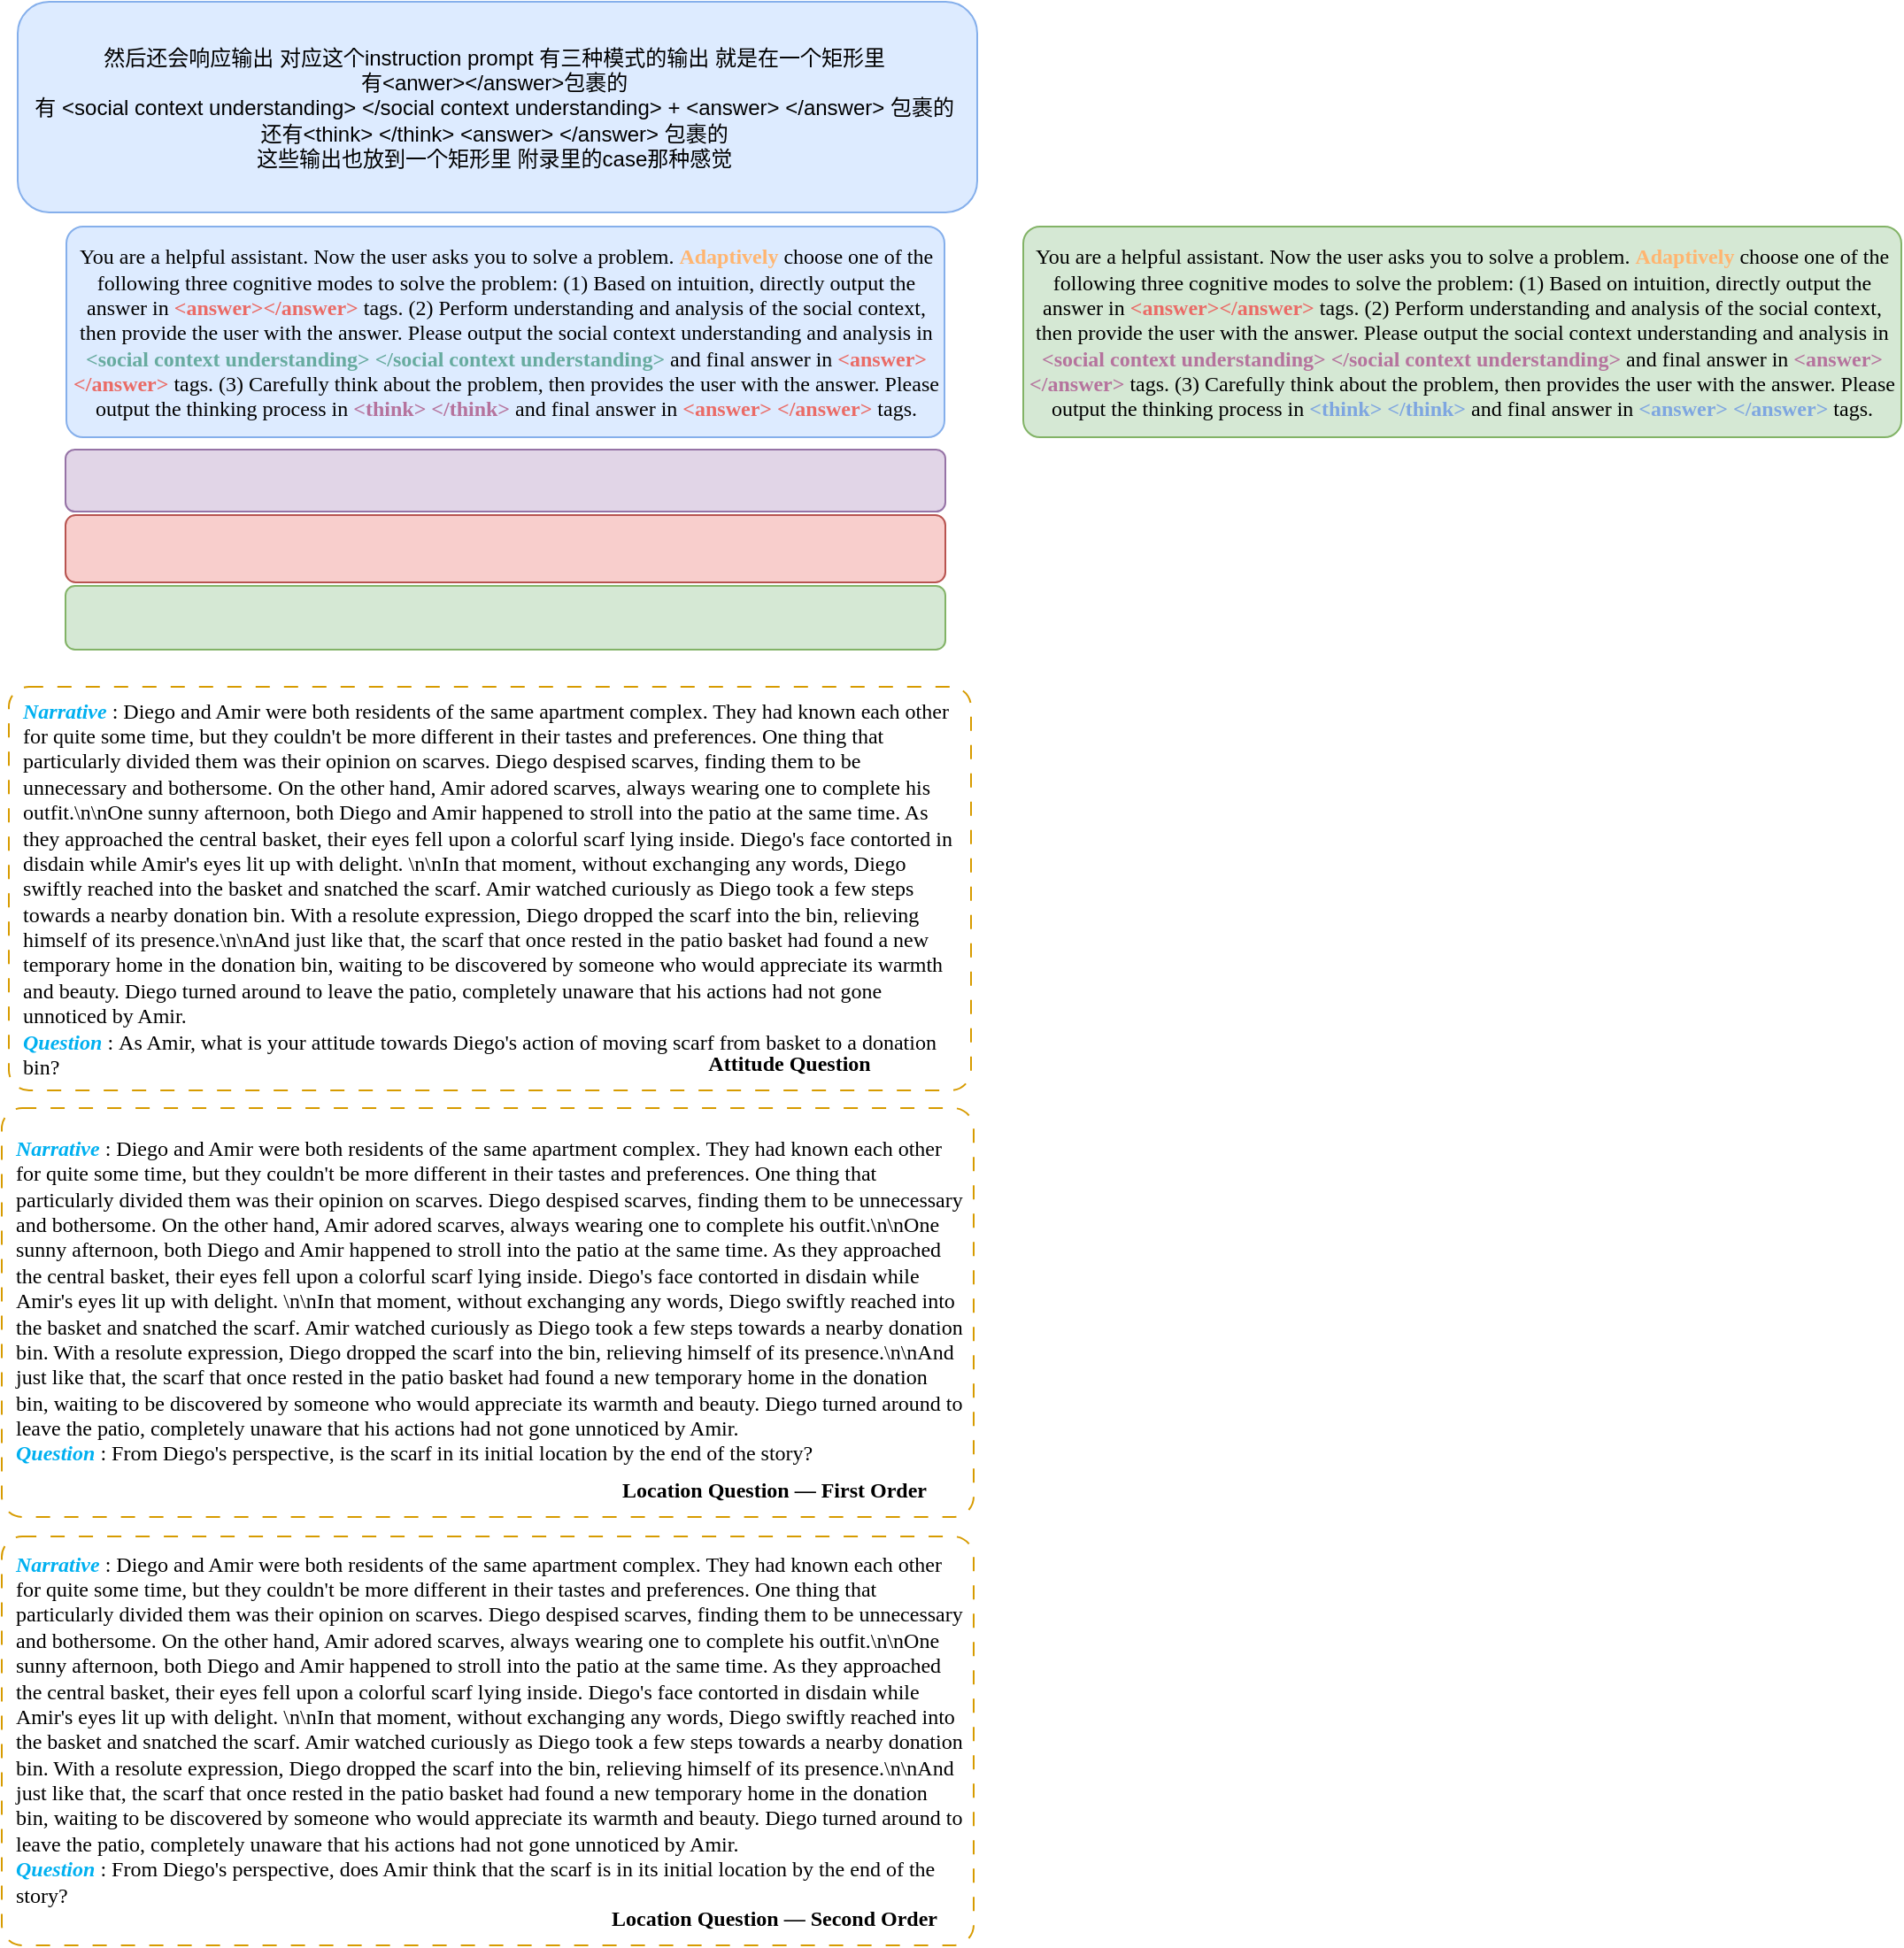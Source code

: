 <mxfile version="27.0.5" pages="3">
  <diagram name="第 1 页" id="Y7QOJx2r_tzYW9NVxo1p">
    <mxGraphModel dx="1808" dy="993" grid="0" gridSize="10" guides="1" tooltips="1" connect="1" arrows="1" fold="1" page="1" pageScale="1" pageWidth="827" pageHeight="1169" math="0" shadow="0">
      <root>
        <mxCell id="0" />
        <mxCell id="1" parent="0" />
        <mxCell id="SlckpqN3JJYEH6s-8-F8-2" value="&lt;span&gt;&lt;font face=&quot;Times New Roman&quot;&gt;You are a helpful assistant. Now the user asks you to solve a problem. &lt;b&gt;&lt;font style=&quot;color: rgb(255, 181, 112);&quot;&gt;Adaptively &lt;/font&gt;&lt;/b&gt;choose one of the following three cognitive modes to solve the problem: (1) Based on intuition, directly output the answer in &lt;b&gt;&lt;font style=&quot;color: rgb(234, 107, 102);&quot;&gt;&amp;lt;answer&amp;gt;&amp;lt;/answer&amp;gt;&lt;/font&gt;&lt;/b&gt; tags. (2) Perform understanding and analysis of the social context, then provide the user with the answer. Please output the social context understanding and analysis in &lt;b&gt;&lt;font style=&quot;color: rgb(103, 171, 159);&quot;&gt;&amp;lt;social context understanding&amp;gt; &amp;lt;/social context understanding&amp;gt;&lt;/font&gt;&lt;/b&gt; and final answer in &lt;b&gt;&lt;font style=&quot;color: rgb(234, 107, 102);&quot;&gt;&amp;lt;answer&amp;gt; &amp;lt;/answer&amp;gt;&lt;/font&gt;&lt;/b&gt; tags. (3) Carefully think about the problem, then provides the user with the answer. Please output the thinking process in &lt;b&gt;&lt;font style=&quot;color: rgb(181, 115, 157);&quot;&gt;&amp;lt;think&amp;gt; &amp;lt;/think&amp;gt;&lt;/font&gt;&lt;/b&gt; and final answer in &lt;b&gt;&lt;font style=&quot;color: rgb(234, 107, 102);&quot;&gt;&amp;lt;answer&amp;gt; &amp;lt;/answer&amp;gt;&lt;/font&gt;&lt;/b&gt; tags.&lt;/font&gt;&lt;/span&gt;" style="rounded=1;whiteSpace=wrap;html=1;align=center;fillColor=#DDEBFF;strokeColor=#85AFEB;arcSize=8;" parent="1" vertex="1">
          <mxGeometry x="59.5" y="146" width="496" height="119" as="geometry" />
        </mxCell>
        <mxCell id="SlckpqN3JJYEH6s-8-F8-3" value="然后还会响应输出 对应这个instruction prompt 有三种模式的输出 就是在一个矩形里&amp;nbsp;&lt;div&gt;有&amp;lt;anwer&amp;gt;&amp;lt;/answer&amp;gt;包裹的&amp;nbsp;&lt;/div&gt;&lt;div&gt;有 &amp;lt;social context understanding&amp;gt; &amp;lt;/social context understanding&amp;gt; + &amp;lt;answer&amp;gt; &amp;lt;/answer&amp;gt; 包裹的&amp;nbsp;&lt;/div&gt;&lt;div&gt;还有&amp;lt;think&amp;gt; &amp;lt;/think&amp;gt;  &amp;lt;answer&amp;gt; &amp;lt;/answer&amp;gt; 包裹的&amp;nbsp;&lt;/div&gt;&lt;div&gt;这些输出也放到一个矩形里 附录里的case那种感觉&amp;nbsp;&lt;/div&gt;" style="rounded=1;whiteSpace=wrap;html=1;align=center;fillColor=#DDEBFF;strokeColor=#85AFEB;" parent="1" vertex="1">
          <mxGeometry x="32" y="19" width="542" height="119" as="geometry" />
        </mxCell>
        <mxCell id="SlckpqN3JJYEH6s-8-F8-4" value="" style="rounded=1;whiteSpace=wrap;html=1;fillColor=#f8cecc;strokeColor=#b85450;" parent="1" vertex="1">
          <mxGeometry x="59" y="309" width="497" height="38" as="geometry" />
        </mxCell>
        <mxCell id="SlckpqN3JJYEH6s-8-F8-5" value="" style="rounded=1;whiteSpace=wrap;html=1;fillColor=#d5e8d4;strokeColor=#82b366;" parent="1" vertex="1">
          <mxGeometry x="59" y="349" width="497" height="36" as="geometry" />
        </mxCell>
        <mxCell id="SlckpqN3JJYEH6s-8-F8-6" value="" style="rounded=1;whiteSpace=wrap;html=1;fillColor=#e1d5e7;strokeColor=#9673a6;" parent="1" vertex="1">
          <mxGeometry x="59" y="272" width="497" height="35" as="geometry" />
        </mxCell>
        <mxCell id="SlckpqN3JJYEH6s-8-F8-7" value="&lt;span&gt;&lt;font face=&quot;Times New Roman&quot;&gt;You are a helpful assistant. Now the user asks you to solve a problem. &lt;b&gt;&lt;font style=&quot;color: rgb(255, 181, 112);&quot;&gt;Adaptively &lt;/font&gt;&lt;/b&gt;choose one of the following three cognitive modes to solve the problem: (1) Based on intuition, directly output the answer in &lt;b&gt;&lt;font style=&quot;color: rgb(234, 107, 102);&quot;&gt;&amp;lt;answer&amp;gt;&amp;lt;/answer&amp;gt;&lt;/font&gt;&lt;/b&gt; tags. (2) Perform understanding and analysis of the social context, then provide the user with the answer. Please output the social context understanding and analysis in &lt;font&gt;&lt;b style=&quot;&quot;&gt;&lt;font style=&quot;color: rgb(181, 115, 157);&quot;&gt;&amp;lt;social context understanding&amp;gt; &amp;lt;/social context understanding&amp;gt;&lt;/font&gt;&lt;/b&gt; &lt;/font&gt;and final answer in &lt;font style=&quot;color: rgb(181, 115, 157);&quot;&gt;&lt;b style=&quot;&quot;&gt;&lt;font&gt;&amp;lt;answer&amp;gt; &amp;lt;/answer&amp;gt;&lt;/font&gt;&lt;/b&gt; &lt;/font&gt;tags. (3) Carefully think about the problem, then provides the user with the answer. Please output the thinking process in &lt;b&gt;&lt;font style=&quot;color: rgb(126, 166, 224);&quot;&gt;&amp;lt;think&amp;gt; &amp;lt;/think&amp;gt;&lt;/font&gt;&lt;/b&gt; and final answer in &lt;font&gt;&lt;b style=&quot;&quot;&gt;&lt;font style=&quot;color: rgb(126, 166, 224);&quot;&gt;&amp;lt;answer&amp;gt; &amp;lt;/answer&amp;gt;&lt;/font&gt;&lt;/b&gt; &lt;/font&gt;tags.&lt;/font&gt;&lt;/span&gt;" style="rounded=1;whiteSpace=wrap;html=1;align=center;fillColor=#d5e8d4;strokeColor=#82b366;arcSize=8;" parent="1" vertex="1">
          <mxGeometry x="600" y="146" width="496" height="119" as="geometry" />
        </mxCell>
        <mxCell id="Q2Zf6GwyDy19mk7-73BU-2" value="&lt;div&gt;&lt;div&gt;&lt;span style=&quot;background-color: transparent;&quot;&gt;&lt;font face=&quot;Calibri&quot; color=&quot;#00b0f0&quot;&gt;&lt;b&gt;&lt;i&gt;Narrative&lt;/i&gt;&lt;/b&gt;&lt;/font&gt;&lt;/span&gt;&lt;span style=&quot;background-color: transparent; color: rgb(0, 176, 240); font-family: Calibri; font-style: italic; font-weight: 700;&quot;&gt;&amp;nbsp;&lt;/span&gt;&lt;span style=&quot;color: light-dark(rgb(0, 0, 0), rgb(255, 255, 255)); background-color: light-dark(#ffffff, var(--ge-dark-color, #121212)); font-family: Calibri;&quot;&gt;: Diego and Amir were both residents of the same apartment complex. They had known each other for quite some time, but they couldn&#39;t be more different in their tastes and preferences. One thing that particularly divided them was their opinion on scarves. Diego despised scarves, finding them to be unnecessary and bothersome. On the other hand, Amir adored scarves, always wearing one to complete his outfit.\n\nOne sunny afternoon, both Diego and Amir happened to stroll into the patio at the same time. As they approached the central basket, their eyes fell upon a colorful scarf lying inside. Diego&#39;s face contorted in disdain while Amir&#39;s eyes lit up with delight. \n\nIn that moment, without exchanging any words, Diego swiftly reached into the basket and snatched the scarf. Amir watched curiously as Diego took a few steps towards a nearby donation bin. With a resolute expression, Diego dropped the scarf into the bin, relieving himself of its presence.\n\nAnd just like that, the scarf that once rested in the patio basket had found a new temporary home in the donation bin, waiting to be discovered by someone who would appreciate its warmth and beauty. Diego turned around to leave the patio, completely unaware that his actions had not gone unnoticed by Amir.&lt;/span&gt;&lt;/div&gt;&lt;div&gt;&lt;span style=&quot;background-color: transparent;&quot;&gt;&lt;font face=&quot;Calibri&quot; color=&quot;#00b0f0&quot;&gt;&lt;b&gt;&lt;i&gt;Question&lt;/i&gt;&lt;/b&gt;&lt;/font&gt;&lt;/span&gt;&lt;span style=&quot;background-color: transparent; color: rgb(0, 176, 240); font-family: Calibri; font-style: italic; font-weight: 700;&quot;&gt;&amp;nbsp;&lt;/span&gt;&lt;span style=&quot;color: light-dark(rgb(0, 0, 0), rgb(255, 255, 255)); background-color: rgb(255, 255, 255); font-family: Calibri;&quot;&gt;:&amp;nbsp;&lt;/span&gt;&lt;span style=&quot;color: light-dark(rgb(0, 0, 0), rgb(255, 255, 255)); background-color: light-dark(#ffffff, var(--ge-dark-color, #121212)); font-family: Calibri;&quot;&gt;As Amir, what is your attitude towards Diego&#39;s action of moving scarf from basket to a donation bin?&lt;/span&gt;&lt;/div&gt;&lt;/div&gt;" style="rounded=1;whiteSpace=wrap;html=1;fillColor=#FFFFFF;strokeColor=#d79b00;dashed=1;dashPattern=8 8;align=left;spacing=8;spacingRight=0;arcSize=5;" vertex="1" parent="1">
          <mxGeometry x="27" y="406" width="543.5" height="228" as="geometry" />
        </mxCell>
        <mxCell id="Q2Zf6GwyDy19mk7-73BU-4" value="&lt;div&gt;&lt;div&gt;&lt;span style=&quot;background-color: transparent;&quot;&gt;&lt;font face=&quot;Calibri&quot; color=&quot;#00b0f0&quot;&gt;&lt;b&gt;&lt;i&gt;Narrative&lt;/i&gt;&lt;/b&gt;&lt;/font&gt;&lt;/span&gt;&lt;span style=&quot;background-color: transparent; font-family: Calibri; font-style: italic; font-weight: 700;&quot;&gt;&lt;font&gt;&amp;nbsp;&lt;/font&gt;&lt;/span&gt;&lt;span style=&quot;background-color: light-dark(#ffffff, var(--ge-dark-color, #121212));&quot;&gt;&lt;font face=&quot;Calibri&quot;&gt;: &lt;/font&gt;&lt;font face=&quot;Calibri&quot;&gt;Diego and Amir were both residents of the same apartment complex. They had known each other for quite some time, but they couldn&#39;t be more different in their tastes and preferences. One thing that particularly divided them was their opinion on scarves. Diego despised scarves, finding them to be unnecessary and bothersome. On the other hand, Amir adored scarves, always wearing one to complete his outfit.\n\nOne sunny afternoon, both Diego and Amir happened to stroll into the patio at the same time. As they approached the central basket, their eyes fell upon a colorful scarf lying inside. Diego&#39;s face contorted in disdain while Amir&#39;s eyes lit up with delight. \n\nIn that moment, without exchanging any words, Diego swiftly reached into the basket and snatched the scarf. Amir watched curiously as Diego took a few steps towards a nearby donation bin. With a resolute expression, Diego dropped the scarf into the bin, relieving himself of its presence.\n\nAnd just like that, the scarf that once rested in the patio basket had found a new temporary home in the donation bin, waiting to be discovered by someone who would appreciate its warmth and beauty. Diego turned around to leave the patio, completely unaware that his actions had not gone unnoticed by Amir.&lt;/font&gt;&lt;/span&gt;&lt;/div&gt;&lt;div&gt;&lt;span style=&quot;background-color: transparent;&quot;&gt;&lt;font face=&quot;Calibri&quot; color=&quot;#00b0f0&quot;&gt;&lt;b&gt;&lt;i&gt;Question&lt;/i&gt;&lt;/b&gt;&lt;/font&gt;&lt;/span&gt;&lt;span style=&quot;background-color: transparent; color: rgb(0, 176, 240); font-family: Calibri; font-style: italic; font-weight: 700;&quot;&gt;&amp;nbsp;&lt;/span&gt;&lt;span style=&quot;color: light-dark(rgb(0, 0, 0), rgb(255, 255, 255)); background-color: rgb(255, 255, 255); font-family: Calibri;&quot;&gt;:&amp;nbsp;&lt;/span&gt;&lt;span style=&quot;background-color: transparent;&quot;&gt;&lt;font face=&quot;Calibri&quot;&gt;From Diego&#39;s perspective, is the scarf in its initial location by the end of the story?&lt;/font&gt;&lt;/span&gt;&lt;/div&gt;&lt;div&gt;&lt;font face=&quot;Calibri&quot;&gt;&amp;nbsp; &amp;nbsp;&amp;nbsp;&lt;/font&gt;&lt;/div&gt;&lt;/div&gt;" style="rounded=1;whiteSpace=wrap;html=1;fillColor=#FFFFFF;strokeColor=#d79b00;dashed=1;dashPattern=8 8;align=left;spacing=8;spacingRight=0;arcSize=5;" vertex="1" parent="1">
          <mxGeometry x="23" y="644" width="549" height="231" as="geometry" />
        </mxCell>
        <mxCell id="Q2Zf6GwyDy19mk7-73BU-5" value="&lt;div class=&quot;lake-content&quot;&gt;&lt;strong&gt;&lt;font face=&quot;Times New Roman&quot;&gt;Location Question — First Order&lt;/font&gt;&lt;/strong&gt;&lt;/div&gt;" style="text;html=1;align=center;verticalAlign=middle;whiteSpace=wrap;rounded=0;" vertex="1" parent="1">
          <mxGeometry x="352" y="845" width="215" height="30" as="geometry" />
        </mxCell>
        <mxCell id="Q2Zf6GwyDy19mk7-73BU-6" value="&lt;div&gt;&lt;div&gt;&lt;span style=&quot;background-color: transparent;&quot;&gt;&lt;font face=&quot;Calibri&quot; color=&quot;#00b0f0&quot;&gt;&lt;b&gt;&lt;i&gt;Narrative&lt;/i&gt;&lt;/b&gt;&lt;/font&gt;&lt;/span&gt;&lt;span style=&quot;background-color: transparent; font-family: Calibri; font-style: italic; font-weight: 700;&quot;&gt;&lt;font&gt;&amp;nbsp;&lt;/font&gt;&lt;/span&gt;&lt;span style=&quot;background-color: light-dark(#ffffff, var(--ge-dark-color, #121212));&quot;&gt;&lt;font face=&quot;Calibri&quot;&gt;:&amp;nbsp;&lt;/font&gt;&lt;/span&gt;&lt;span style=&quot;background-color: transparent;&quot;&gt;&lt;font face=&quot;Calibri&quot;&gt;Diego and Amir were both residents of the same apartment complex. They had known each other for quite some time, but they couldn&#39;t be more different in their tastes and preferences. One thing that particularly divided them was their opinion on scarves. Diego despised scarves, finding them to be unnecessary and bothersome. On the other hand, Amir adored scarves, always wearing one to complete his outfit.\n\nOne sunny afternoon, both Diego and Amir happened to stroll into the patio at the same time. As they approached the central basket, their eyes fell upon a colorful scarf lying inside. Diego&#39;s face contorted in disdain while Amir&#39;s eyes lit up with delight. \n\nIn that moment, without exchanging any words, Diego swiftly reached into the basket and snatched the scarf. Amir watched curiously as Diego took a few steps towards a nearby donation bin. With a resolute expression, Diego dropped the scarf into the bin, relieving himself of its presence.\n\nAnd just like that, the scarf that once rested in the patio basket had found a new temporary home in the donation bin, waiting to be discovered by someone who would appreciate its warmth and beauty. Diego turned around to leave the patio, completely unaware that his actions had not gone unnoticed by Amir.&lt;/font&gt;&lt;/span&gt;&lt;/div&gt;&lt;div&gt;&lt;span style=&quot;background-color: transparent;&quot;&gt;&lt;font face=&quot;Calibri&quot; color=&quot;#00b0f0&quot;&gt;&lt;b&gt;&lt;i&gt;Question&lt;/i&gt;&lt;/b&gt;&lt;/font&gt;&lt;/span&gt;&lt;span style=&quot;background-color: transparent; color: rgb(0, 176, 240); font-family: Calibri; font-style: italic; font-weight: 700;&quot;&gt;&amp;nbsp;&lt;/span&gt;&lt;span style=&quot;color: light-dark(rgb(0, 0, 0), rgb(255, 255, 255)); background-color: rgb(255, 255, 255); font-family: Calibri;&quot;&gt;:&amp;nbsp;&lt;/span&gt;&lt;span style=&quot;background-color: transparent;&quot;&gt;&lt;font face=&quot;Calibri&quot;&gt;From Diego&#39;s perspective, does Amir think that the scarf is in its initial location by the end of the story?&lt;/font&gt;&lt;/span&gt;&lt;/div&gt;&lt;div&gt;&lt;font face=&quot;Calibri&quot;&gt;&amp;nbsp; &amp;nbsp;&amp;nbsp;&lt;/font&gt;&lt;/div&gt;&lt;/div&gt;" style="rounded=1;whiteSpace=wrap;html=1;fillColor=#FFFFFF;strokeColor=#d79b00;dashed=1;dashPattern=8 8;align=left;spacing=8;spacingRight=0;arcSize=5;" vertex="1" parent="1">
          <mxGeometry x="23" y="886" width="549" height="231" as="geometry" />
        </mxCell>
        <mxCell id="Q2Zf6GwyDy19mk7-73BU-7" value="&lt;div class=&quot;lake-content&quot;&gt;&lt;font style=&quot;&quot; face=&quot;Times New Roman&quot;&gt;&lt;b&gt;Location Question — Second Order&lt;/b&gt;&lt;/font&gt;&lt;/div&gt;" style="text;html=1;align=center;verticalAlign=middle;whiteSpace=wrap;rounded=0;" vertex="1" parent="1">
          <mxGeometry x="352" y="1087" width="215" height="30" as="geometry" />
        </mxCell>
        <mxCell id="Q2Zf6GwyDy19mk7-73BU-8" value="&lt;div class=&quot;lake-content&quot;&gt;&lt;font face=&quot;Times New Roman&quot;&gt;&lt;b&gt;&amp;nbsp;Attitude Question&lt;/b&gt;&lt;/font&gt;&lt;/div&gt;" style="text;html=1;align=center;verticalAlign=middle;whiteSpace=wrap;rounded=0;" vertex="1" parent="1">
          <mxGeometry x="359" y="604" width="215" height="30" as="geometry" />
        </mxCell>
      </root>
    </mxGraphModel>
  </diagram>
  <diagram id="H27i1rHIdXkm2__s5xZc" name="第 2 页">
    <mxGraphModel dx="-44" dy="430" grid="1" gridSize="10" guides="1" tooltips="1" connect="1" arrows="1" fold="1" page="1" pageScale="1" pageWidth="827" pageHeight="1169" math="0" shadow="0">
      <root>
        <mxCell id="0" />
        <mxCell id="1" parent="0" />
        <mxCell id="NQWpfcd2XbhQKW1PxDDv-1" value="&lt;div&gt;&lt;div&gt;&lt;span style=&quot;background-color: transparent;&quot;&gt;&lt;font face=&quot;Calibri&quot; color=&quot;#00b0f0&quot;&gt;&lt;b&gt;&lt;i&gt;Narrative&lt;/i&gt;&lt;/b&gt;&lt;/font&gt;&lt;/span&gt;&lt;span style=&quot;background-color: transparent; color: rgb(0, 176, 240); font-family: Calibri; font-style: italic; font-weight: 700;&quot;&gt;&amp;nbsp;&lt;/span&gt;&lt;span style=&quot;color: light-dark(rgb(0, 0, 0), rgb(255, 255, 255)); background-color: light-dark(#ffffff, var(--ge-dark-color, #121212)); font-family: Calibri;&quot;&gt;:&amp;nbsp;&lt;/span&gt;&lt;span style=&quot;background-color: transparent;&quot;&gt;&lt;font face=&quot;Calibri&quot;&gt;The bag of potato chips has moldy chips in it. Mary picks up the bag in the supermarket and walks to the cashier.&lt;/font&gt;&lt;/span&gt;&lt;/div&gt;&lt;div&gt;&lt;span style=&quot;background-color: transparent;&quot;&gt;&lt;font face=&quot;Calibri&quot; color=&quot;#00b0f0&quot;&gt;&lt;b&gt;&lt;i&gt;Question&lt;/i&gt;&lt;/b&gt;&lt;/font&gt;&lt;/span&gt;&lt;span style=&quot;background-color: transparent; color: rgb(0, 176, 240); font-family: Calibri; font-style: italic; font-weight: 700;&quot;&gt;&amp;nbsp;&lt;/span&gt;&lt;span style=&quot;color: light-dark(rgb(0, 0, 0), rgb(255, 255, 255)); background-color: rgb(255, 255, 255); font-family: Calibri;&quot;&gt;:&amp;nbsp;&lt;/span&gt;&lt;span style=&quot;background-color: transparent;&quot;&gt;&lt;font face=&quot;Calibri&quot;&gt;Is Mary likely to be aware that \&quot;The bag of potato chips has moldy chips in it.\&quot;?&lt;/font&gt;&lt;/span&gt;&lt;/div&gt;&lt;div&gt;&lt;span style=&quot;background-color: rgb(255, 255, 255);&quot;&gt;&lt;span style=&quot;background-color: transparent;&quot;&gt;&lt;font face=&quot;Calibri&quot; color=&quot;#00b0f0&quot;&gt;&lt;b&gt;&lt;i&gt;Choices&lt;/i&gt;&lt;/b&gt;&lt;/font&gt;&lt;/span&gt;&lt;/span&gt;&lt;span style=&quot;background-color: transparent; color: rgb(0, 176, 240); font-family: Calibri; font-style: italic; font-weight: 700;&quot;&gt;&amp;nbsp;&lt;/span&gt;&lt;span style=&quot;color: light-dark(rgb(0, 0, 0), rgb(255, 255, 255)); background-color: rgb(255, 255, 255); font-family: Calibri;&quot;&gt;:&amp;nbsp; (&lt;/span&gt;&lt;span style=&quot;background-color: transparent;&quot;&gt;&lt;font face=&quot;Calibri&quot;&gt;A) Yes.&amp;nbsp; (B) No&lt;/font&gt;&lt;/span&gt;&lt;/div&gt;&lt;/div&gt;" style="rounded=1;whiteSpace=wrap;html=1;fillColor=#FFFFFF;strokeColor=#d79b00;dashed=1;dashPattern=8 8;align=left;spacing=8;spacingRight=0;arcSize=5;" vertex="1" parent="1">
          <mxGeometry x="920" y="100" width="500" height="70" as="geometry" />
        </mxCell>
        <mxCell id="3YbiNXWIQFKldRJB8Zyk-1" value="&lt;div class=&quot;lake-content&quot;&gt;&lt;font face=&quot;Times New Roman&quot;&gt;&lt;b&gt;Mental State&lt;/b&gt;&lt;/font&gt;&lt;/div&gt;" style="text;html=1;align=center;verticalAlign=middle;whiteSpace=wrap;rounded=0;" vertex="1" parent="1">
          <mxGeometry x="1333" y="150" width="80" height="18" as="geometry" />
        </mxCell>
        <mxCell id="dGljtfKkplujHIXgpoul-1" value="&lt;div&gt;&lt;div&gt;&lt;span style=&quot;background-color: transparent;&quot;&gt;&lt;font face=&quot;Calibri&quot; color=&quot;#00b0f0&quot;&gt;&lt;b&gt;&lt;i&gt;Narrative&lt;/i&gt;&lt;/b&gt;&lt;/font&gt;&lt;/span&gt;&lt;span style=&quot;background-color: transparent; color: rgb(0, 176, 240); font-family: Calibri; font-style: italic; font-weight: 700;&quot;&gt;&amp;nbsp;&lt;/span&gt;&lt;span style=&quot;color: light-dark(rgb(0, 0, 0), rgb(255, 255, 255)); background-color: light-dark(#ffffff, var(--ge-dark-color, #121212)); font-family: Calibri;&quot;&gt;:&amp;nbsp;&lt;/span&gt;&lt;span style=&quot;background-color: transparent;&quot;&gt;&lt;font face=&quot;Calibri&quot;&gt;The bag of potato chips has moldy chips in it. Mary picks up the bag in the supermarket and walks to the cashier.&lt;/font&gt;&lt;/span&gt;&lt;/div&gt;&lt;div&gt;&lt;span style=&quot;background-color: transparent;&quot;&gt;&lt;font face=&quot;Calibri&quot; color=&quot;#00b0f0&quot;&gt;&lt;b&gt;&lt;i&gt;Question&lt;/i&gt;&lt;/b&gt;&lt;/font&gt;&lt;/span&gt;&lt;span style=&quot;background-color: transparent; color: rgb(0, 176, 240); font-family: Calibri; font-style: italic; font-weight: 700;&quot;&gt;&amp;nbsp;&lt;/span&gt;&lt;span style=&quot;color: light-dark(rgb(0, 0, 0), rgb(255, 255, 255)); background-color: rgb(255, 255, 255); font-family: Calibri;&quot;&gt;:&amp;nbsp;&lt;/span&gt;&lt;span style=&quot;background-color: transparent;&quot;&gt;&lt;font face=&quot;Calibri&quot;&gt;What will Mary likely do next?&lt;/font&gt;&lt;/span&gt;&lt;/div&gt;&lt;div&gt;&lt;span style=&quot;background-color: rgb(255, 255, 255);&quot;&gt;&lt;span style=&quot;background-color: transparent;&quot;&gt;&lt;font face=&quot;Calibri&quot; color=&quot;#00b0f0&quot;&gt;&lt;b&gt;&lt;i&gt;Choices&lt;/i&gt;&lt;/b&gt;&lt;/font&gt;&lt;/span&gt;&lt;/span&gt;&lt;span style=&quot;background-color: transparent; color: rgb(0, 176, 240); font-family: Calibri; font-style: italic; font-weight: 700;&quot;&gt;&amp;nbsp;&lt;/span&gt;&lt;span style=&quot;color: light-dark(rgb(0, 0, 0), rgb(255, 255, 255)); background-color: rgb(255, 255, 255); font-family: Calibri;&quot;&gt;:&amp;nbsp; (&lt;/span&gt;&lt;span style=&quot;background-color: transparent;&quot;&gt;&lt;font face=&quot;Calibri&quot;&gt;A) pay for the chips.&amp;nbsp; (B)&amp;nbsp;&lt;/font&gt;&lt;/span&gt;&lt;span style=&quot;background-color: transparent;&quot;&gt;&lt;font face=&quot;Calibri&quot;&gt;report the moldy chips&lt;/font&gt;&lt;/span&gt;&lt;/div&gt;&lt;/div&gt;" style="rounded=1;whiteSpace=wrap;html=1;fillColor=#FFFFFF;strokeColor=#d79b00;dashed=1;dashPattern=8 8;align=left;spacing=8;spacingRight=0;arcSize=5;" vertex="1" parent="1">
          <mxGeometry x="920" y="230" width="500" height="70" as="geometry" />
        </mxCell>
        <mxCell id="dGljtfKkplujHIXgpoul-2" value="&lt;div class=&quot;lake-content&quot;&gt;&lt;font face=&quot;Times New Roman&quot;&gt;&lt;b&gt;Behavior Judgment&lt;/b&gt;&lt;/font&gt;&lt;/div&gt;" style="text;html=1;align=center;verticalAlign=middle;whiteSpace=wrap;rounded=0;" vertex="1" parent="1">
          <mxGeometry x="1310" y="282" width="110" height="18" as="geometry" />
        </mxCell>
      </root>
    </mxGraphModel>
  </diagram>
  <diagram id="QmOUUv2bQzIctwe1ljF7" name="第 3 页">
    <mxGraphModel dx="1000" dy="549" grid="1" gridSize="10" guides="1" tooltips="1" connect="1" arrows="1" fold="1" page="1" pageScale="1" pageWidth="827" pageHeight="1169" math="0" shadow="0">
      <root>
        <mxCell id="0" />
        <mxCell id="1" parent="0" />
        <mxCell id="2Zoq4y1wKl4mbBCPSceE-1" value="&lt;font style=&quot;color: rgb(255, 255, 255);&quot;&gt;&lt;b&gt;REASONING ABOUT MOTIVATION&lt;/b&gt;&lt;/font&gt;" style="rounded=0;whiteSpace=wrap;html=1;fillColor=#858585;fontColor=#333333;strokeColor=#474747;" vertex="1" parent="1">
          <mxGeometry x="90" y="70" width="330" height="30" as="geometry" />
        </mxCell>
        <mxCell id="2Zoq4y1wKl4mbBCPSceE-2" value="The bag of potato chips has moldy chips in it. Mary picks up the bag in the supermarket and walks to the cashier." style="rounded=1;whiteSpace=wrap;html=1;fillColor=#FFFFFF;strokeColor=#9673a6;" vertex="1" parent="1">
          <mxGeometry x="90" y="110" width="330" height="60" as="geometry" />
        </mxCell>
        <mxCell id="vKVj4xLH4pH6JyDl57BC-1" value="&lt;div&gt;&lt;div&gt;&lt;span style=&quot;background-color: transparent;&quot;&gt;&lt;font face=&quot;Calibri&quot; color=&quot;#00b0f0&quot;&gt;&lt;b&gt;&lt;i&gt;Narrative&lt;/i&gt;&lt;/b&gt;&lt;/font&gt;&lt;/span&gt;&lt;span style=&quot;background-color: transparent; color: rgb(0, 176, 240); font-family: Calibri; font-style: italic; font-weight: 700;&quot;&gt;&amp;nbsp;&lt;/span&gt;&lt;span style=&quot;color: light-dark(rgb(0, 0, 0), rgb(255, 255, 255)); background-color: light-dark(#ffffff, var(--ge-dark-color, #121212)); font-family: Calibri;&quot;&gt;:&amp;nbsp;&lt;/span&gt;&lt;span style=&quot;background-color: transparent;&quot;&gt;&lt;font face=&quot;Calibri&quot;&gt;The bag of potato chips has moldy chips in it. Mary picks up the bag in the supermarket and walks to the cashier.&lt;/font&gt;&lt;/span&gt;&lt;/div&gt;&lt;div&gt;&lt;span style=&quot;background-color: transparent;&quot;&gt;&lt;font face=&quot;Calibri&quot; color=&quot;#00b0f0&quot;&gt;&lt;b&gt;&lt;i&gt;Question&lt;/i&gt;&lt;/b&gt;&lt;/font&gt;&lt;/span&gt;&lt;span style=&quot;background-color: transparent; color: rgb(0, 176, 240); font-family: Calibri; font-style: italic; font-weight: 700;&quot;&gt;&amp;nbsp;&lt;/span&gt;&lt;span style=&quot;color: light-dark(rgb(0, 0, 0), rgb(255, 255, 255)); background-color: rgb(255, 255, 255); font-family: Calibri;&quot;&gt;:&amp;nbsp;&lt;/span&gt;&lt;span style=&quot;background-color: transparent;&quot;&gt;&lt;font face=&quot;Calibri&quot;&gt;Is Mary likely to be aware that \&quot;The bag of potato chips has moldy chips in it.\&quot;?&lt;/font&gt;&lt;/span&gt;&lt;/div&gt;&lt;div&gt;&lt;span style=&quot;background-color: rgb(255, 255, 255);&quot;&gt;&lt;span style=&quot;background-color: transparent;&quot;&gt;&lt;font face=&quot;Calibri&quot; color=&quot;#00b0f0&quot;&gt;&lt;b&gt;&lt;i&gt;Choices&lt;/i&gt;&lt;/b&gt;&lt;/font&gt;&lt;/span&gt;&lt;/span&gt;&lt;span style=&quot;background-color: transparent; color: rgb(0, 176, 240); font-family: Calibri; font-style: italic; font-weight: 700;&quot;&gt;&amp;nbsp;&lt;/span&gt;&lt;span style=&quot;color: light-dark(rgb(0, 0, 0), rgb(255, 255, 255)); background-color: rgb(255, 255, 255); font-family: Calibri;&quot;&gt;:&amp;nbsp; (&lt;/span&gt;&lt;span style=&quot;background-color: transparent;&quot;&gt;&lt;font face=&quot;Calibri&quot;&gt;A) Yes.&amp;nbsp; (B) No&lt;/font&gt;&lt;/span&gt;&lt;/div&gt;&lt;/div&gt;" style="rounded=1;whiteSpace=wrap;html=1;fillColor=#FFFFFF;strokeColor=#d79b00;dashed=1;dashPattern=8 8;align=left;spacing=8;spacingRight=0;arcSize=5;" vertex="1" parent="1">
          <mxGeometry x="470" y="70" width="500" height="70" as="geometry" />
        </mxCell>
        <mxCell id="vKVj4xLH4pH6JyDl57BC-2" value="&lt;div class=&quot;lake-content&quot;&gt;&lt;font face=&quot;Times New Roman&quot;&gt;&lt;b&gt;Mental State&lt;/b&gt;&lt;/font&gt;&lt;/div&gt;" style="text;html=1;align=center;verticalAlign=middle;whiteSpace=wrap;rounded=0;" vertex="1" parent="1">
          <mxGeometry x="883" y="120" width="80" height="18" as="geometry" />
        </mxCell>
        <mxCell id="vKVj4xLH4pH6JyDl57BC-3" value="&lt;div&gt;&lt;div&gt;&lt;span style=&quot;background-color: transparent;&quot;&gt;&lt;font face=&quot;Calibri&quot; color=&quot;#00b0f0&quot;&gt;&lt;b&gt;&lt;i&gt;Narrative&lt;/i&gt;&lt;/b&gt;&lt;/font&gt;&lt;/span&gt;&lt;span style=&quot;background-color: transparent; color: rgb(0, 176, 240); font-family: Calibri; font-style: italic; font-weight: 700;&quot;&gt;&amp;nbsp;&lt;/span&gt;&lt;span style=&quot;color: light-dark(rgb(0, 0, 0), rgb(255, 255, 255)); background-color: light-dark(#ffffff, var(--ge-dark-color, #121212)); font-family: Calibri;&quot;&gt;:&amp;nbsp;&lt;/span&gt;&lt;span style=&quot;background-color: transparent;&quot;&gt;&lt;font face=&quot;Calibri&quot;&gt;The bag of potato chips has moldy chips in it. Mary picks up the bag in the supermarket and walks to the cashier.&lt;/font&gt;&lt;/span&gt;&lt;/div&gt;&lt;div&gt;&lt;span style=&quot;background-color: transparent;&quot;&gt;&lt;font face=&quot;Calibri&quot; color=&quot;#00b0f0&quot;&gt;&lt;b&gt;&lt;i&gt;Question&lt;/i&gt;&lt;/b&gt;&lt;/font&gt;&lt;/span&gt;&lt;span style=&quot;background-color: transparent; color: rgb(0, 176, 240); font-family: Calibri; font-style: italic; font-weight: 700;&quot;&gt;&amp;nbsp;&lt;/span&gt;&lt;span style=&quot;color: light-dark(rgb(0, 0, 0), rgb(255, 255, 255)); background-color: rgb(255, 255, 255); font-family: Calibri;&quot;&gt;:&amp;nbsp;&lt;/span&gt;&lt;span style=&quot;background-color: transparent;&quot;&gt;&lt;font face=&quot;Calibri&quot;&gt;What will Mary likely do next?&lt;/font&gt;&lt;/span&gt;&lt;/div&gt;&lt;div&gt;&lt;span style=&quot;background-color: rgb(255, 255, 255);&quot;&gt;&lt;span style=&quot;background-color: transparent;&quot;&gt;&lt;font face=&quot;Calibri&quot; color=&quot;#00b0f0&quot;&gt;&lt;b&gt;&lt;i&gt;Choices&lt;/i&gt;&lt;/b&gt;&lt;/font&gt;&lt;/span&gt;&lt;/span&gt;&lt;span style=&quot;background-color: transparent; color: rgb(0, 176, 240); font-family: Calibri; font-style: italic; font-weight: 700;&quot;&gt;&amp;nbsp;&lt;/span&gt;&lt;span style=&quot;color: light-dark(rgb(0, 0, 0), rgb(255, 255, 255)); background-color: rgb(255, 255, 255); font-family: Calibri;&quot;&gt;:&amp;nbsp; (&lt;/span&gt;&lt;span style=&quot;background-color: transparent;&quot;&gt;&lt;font face=&quot;Calibri&quot;&gt;A) pay for the chips.&amp;nbsp; (B)&amp;nbsp;&lt;/font&gt;&lt;/span&gt;&lt;span style=&quot;background-color: transparent;&quot;&gt;&lt;font face=&quot;Calibri&quot;&gt;report the moldy chips&lt;/font&gt;&lt;/span&gt;&lt;/div&gt;&lt;/div&gt;" style="rounded=1;whiteSpace=wrap;html=1;fillColor=#FFFFFF;strokeColor=#d79b00;dashed=1;dashPattern=8 8;align=left;spacing=8;spacingRight=0;arcSize=5;" vertex="1" parent="1">
          <mxGeometry x="470" y="200" width="500" height="70" as="geometry" />
        </mxCell>
        <mxCell id="vKVj4xLH4pH6JyDl57BC-4" value="&lt;div class=&quot;lake-content&quot;&gt;&lt;font face=&quot;Times New Roman&quot;&gt;&lt;b&gt;Behavior Judgment&lt;/b&gt;&lt;/font&gt;&lt;/div&gt;" style="text;html=1;align=center;verticalAlign=middle;whiteSpace=wrap;rounded=0;" vertex="1" parent="1">
          <mxGeometry x="860" y="252" width="110" height="18" as="geometry" />
        </mxCell>
        <mxCell id="vKVj4xLH4pH6JyDl57BC-7" value="Is Mary likely to be aware that \&quot;The bag of potato chips has moldy chips in it.\&quot;?" style="text;whiteSpace=wrap;" vertex="1" parent="1">
          <mxGeometry x="130" y="180" width="170" height="40" as="geometry" />
        </mxCell>
        <mxCell id="vKVj4xLH4pH6JyDl57BC-8" value="&lt;b&gt;&lt;font style=&quot;font-size: 26px; color: rgb(255, 255, 255);&quot;&gt;Q&lt;/font&gt;&lt;/b&gt;" style="rounded=1;whiteSpace=wrap;html=1;fillColor=light-dark(#2668bb, #5e9edf);strokeColor=#FFFFFF;" vertex="1" parent="1">
          <mxGeometry x="90" y="190" width="30" height="30" as="geometry" />
        </mxCell>
        <mxCell id="vKVj4xLH4pH6JyDl57BC-9" value="&lt;font color=&quot;#ffffff&quot;&gt;&lt;span style=&quot;font-size: 26px;&quot;&gt;&lt;b&gt;A&lt;/b&gt;&lt;/span&gt;&lt;/font&gt;" style="rounded=1;whiteSpace=wrap;html=1;fillColor=light-dark(#40baac, #378467);strokeColor=#FFFFFF;" vertex="1" parent="1">
          <mxGeometry x="300" y="190" width="30" height="30" as="geometry" />
        </mxCell>
        <mxCell id="vKVj4xLH4pH6JyDl57BC-10" value="&lt;span style=&quot;forced-color-adjust: none; color: light-dark(rgb(0, 0, 0), rgb(255, 255, 255)); font-size: 12px; font-style: normal; font-variant-ligatures: normal; font-variant-caps: normal; font-weight: 400; letter-spacing: normal; orphans: 2; text-align: left; text-indent: 0px; text-transform: none; widows: 2; word-spacing: 0px; -webkit-text-stroke-width: 0px; white-space: normal; text-decoration-thickness: initial; text-decoration-style: initial; text-decoration-color: initial; background-color: rgb(255, 255, 255); font-family: Calibri;&quot;&gt;(&lt;/span&gt;&lt;span style=&quot;forced-color-adjust: none; color: rgb(0, 0, 0); font-family: Helvetica; font-size: 12px; font-style: normal; font-variant-ligatures: normal; font-variant-caps: normal; font-weight: 400; letter-spacing: normal; orphans: 2; text-align: left; text-indent: 0px; text-transform: none; widows: 2; word-spacing: 0px; -webkit-text-stroke-width: 0px; white-space: normal; background-color: transparent; text-decoration-thickness: initial; text-decoration-style: initial; text-decoration-color: initial;&quot;&gt;&lt;font face=&quot;Calibri&quot; style=&quot;forced-color-adjust: none;&quot;&gt;A) Yes.&amp;nbsp;&amp;nbsp;&lt;/font&gt;&lt;/span&gt;&lt;div&gt;&lt;span style=&quot;forced-color-adjust: none; color: rgb(0, 0, 0); font-family: Helvetica; font-size: 12px; font-style: normal; font-variant-ligatures: normal; font-variant-caps: normal; font-weight: 400; letter-spacing: normal; orphans: 2; text-align: left; text-indent: 0px; text-transform: none; widows: 2; word-spacing: 0px; -webkit-text-stroke-width: 0px; white-space: normal; background-color: transparent; text-decoration-thickness: initial; text-decoration-style: initial; text-decoration-color: initial;&quot;&gt;&lt;font face=&quot;Calibri&quot; style=&quot;forced-color-adjust: none;&quot;&gt;(B) No&lt;/font&gt;&lt;/span&gt;&lt;/div&gt;" style="text;whiteSpace=wrap;html=1;" vertex="1" parent="1">
          <mxGeometry x="340" y="185" width="70" height="40" as="geometry" />
        </mxCell>
        <mxCell id="vKVj4xLH4pH6JyDl57BC-12" value="&lt;font style=&quot;color: rgb(255, 255, 255);&quot;&gt;&lt;b&gt;REASONING ABOUT MOTIVATION&lt;/b&gt;&lt;/font&gt;" style="rounded=0;whiteSpace=wrap;html=1;fillColor=#858585;fontColor=#333333;strokeColor=#474747;" vertex="1" parent="1">
          <mxGeometry x="90" y="270" width="330" height="30" as="geometry" />
        </mxCell>
        <mxCell id="vKVj4xLH4pH6JyDl57BC-13" value="&lt;span style=&quot;font-family: Calibri; text-align: left;&quot;&gt;The bag of potato chips has moldy chips in it. Mary picks up the bag in the supermarket and walks to the cashier.&lt;/span&gt;" style="rounded=1;whiteSpace=wrap;html=1;fillColor=#FFFFFF;strokeColor=#9673a6;" vertex="1" parent="1">
          <mxGeometry x="90" y="310" width="330" height="60" as="geometry" />
        </mxCell>
        <mxCell id="vKVj4xLH4pH6JyDl57BC-14" value="What will Mary likely do next?" style="text;whiteSpace=wrap;" vertex="1" parent="1">
          <mxGeometry x="130" y="385" width="120" height="40" as="geometry" />
        </mxCell>
        <mxCell id="vKVj4xLH4pH6JyDl57BC-15" value="&lt;b&gt;&lt;font style=&quot;font-size: 26px; color: rgb(255, 255, 255);&quot;&gt;Q&lt;/font&gt;&lt;/b&gt;" style="rounded=1;whiteSpace=wrap;html=1;fillColor=light-dark(#2668bb, #5e9edf);strokeColor=#FFFFFF;" vertex="1" parent="1">
          <mxGeometry x="90" y="390" width="30" height="30" as="geometry" />
        </mxCell>
        <mxCell id="vKVj4xLH4pH6JyDl57BC-16" value="&lt;font color=&quot;#ffffff&quot;&gt;&lt;span style=&quot;font-size: 26px;&quot;&gt;&lt;b&gt;A&lt;/b&gt;&lt;/span&gt;&lt;/font&gt;" style="rounded=1;whiteSpace=wrap;html=1;fillColor=light-dark(#40baac, #378467);strokeColor=#FFFFFF;" vertex="1" parent="1">
          <mxGeometry x="250" y="390" width="30" height="30" as="geometry" />
        </mxCell>
        <mxCell id="vKVj4xLH4pH6JyDl57BC-18" value="&lt;span style=&quot;forced-color-adjust: none; color: light-dark(rgb(0, 0, 0), rgb(255, 255, 255)); font-size: 12px; font-style: normal; font-variant-ligatures: normal; font-variant-caps: normal; font-weight: 400; letter-spacing: normal; orphans: 2; text-align: left; text-indent: 0px; text-transform: none; widows: 2; word-spacing: 0px; -webkit-text-stroke-width: 0px; white-space: normal; text-decoration-thickness: initial; text-decoration-style: initial; text-decoration-color: initial; background-color: rgb(255, 255, 255); font-family: Calibri;&quot;&gt;(&lt;/span&gt;&lt;span style=&quot;forced-color-adjust: none; color: rgb(0, 0, 0); font-family: Helvetica; font-size: 12px; font-style: normal; font-variant-ligatures: normal; font-variant-caps: normal; font-weight: 400; letter-spacing: normal; orphans: 2; text-align: left; text-indent: 0px; text-transform: none; widows: 2; word-spacing: 0px; -webkit-text-stroke-width: 0px; white-space: normal; background-color: transparent; text-decoration-thickness: initial; text-decoration-style: initial; text-decoration-color: initial;&quot;&gt;&lt;font face=&quot;Calibri&quot; style=&quot;forced-color-adjust: none;&quot;&gt;A) Pay for the chips.&amp;nbsp;&amp;nbsp;&lt;/font&gt;&lt;/span&gt;&lt;div&gt;&lt;span style=&quot;forced-color-adjust: none; color: rgb(0, 0, 0); font-family: Helvetica; font-size: 12px; font-style: normal; font-variant-ligatures: normal; font-variant-caps: normal; font-weight: 400; letter-spacing: normal; orphans: 2; text-align: left; text-indent: 0px; text-transform: none; widows: 2; word-spacing: 0px; -webkit-text-stroke-width: 0px; white-space: normal; background-color: transparent; text-decoration-thickness: initial; text-decoration-style: initial; text-decoration-color: initial;&quot;&gt;&lt;font face=&quot;Calibri&quot; style=&quot;forced-color-adjust: none;&quot;&gt;(B) R&lt;/font&gt;&lt;/span&gt;&lt;span style=&quot;forced-color-adjust: none; color: rgb(0, 0, 0); font-family: Helvetica; font-size: 12px; font-style: normal; font-variant-ligatures: normal; font-variant-caps: normal; font-weight: 400; letter-spacing: normal; orphans: 2; text-align: left; text-indent: 0px; text-transform: none; widows: 2; word-spacing: 0px; -webkit-text-stroke-width: 0px; white-space: normal; background-color: transparent; text-decoration-thickness: initial; text-decoration-style: initial; text-decoration-color: initial;&quot;&gt;&lt;font face=&quot;Calibri&quot; style=&quot;forced-color-adjust: none;&quot;&gt;eport the moldy chips&lt;/font&gt;&lt;/span&gt;&lt;/div&gt;" style="text;whiteSpace=wrap;html=1;" vertex="1" parent="1">
          <mxGeometry x="290" y="385" width="140" height="40" as="geometry" />
        </mxCell>
      </root>
    </mxGraphModel>
  </diagram>
</mxfile>
